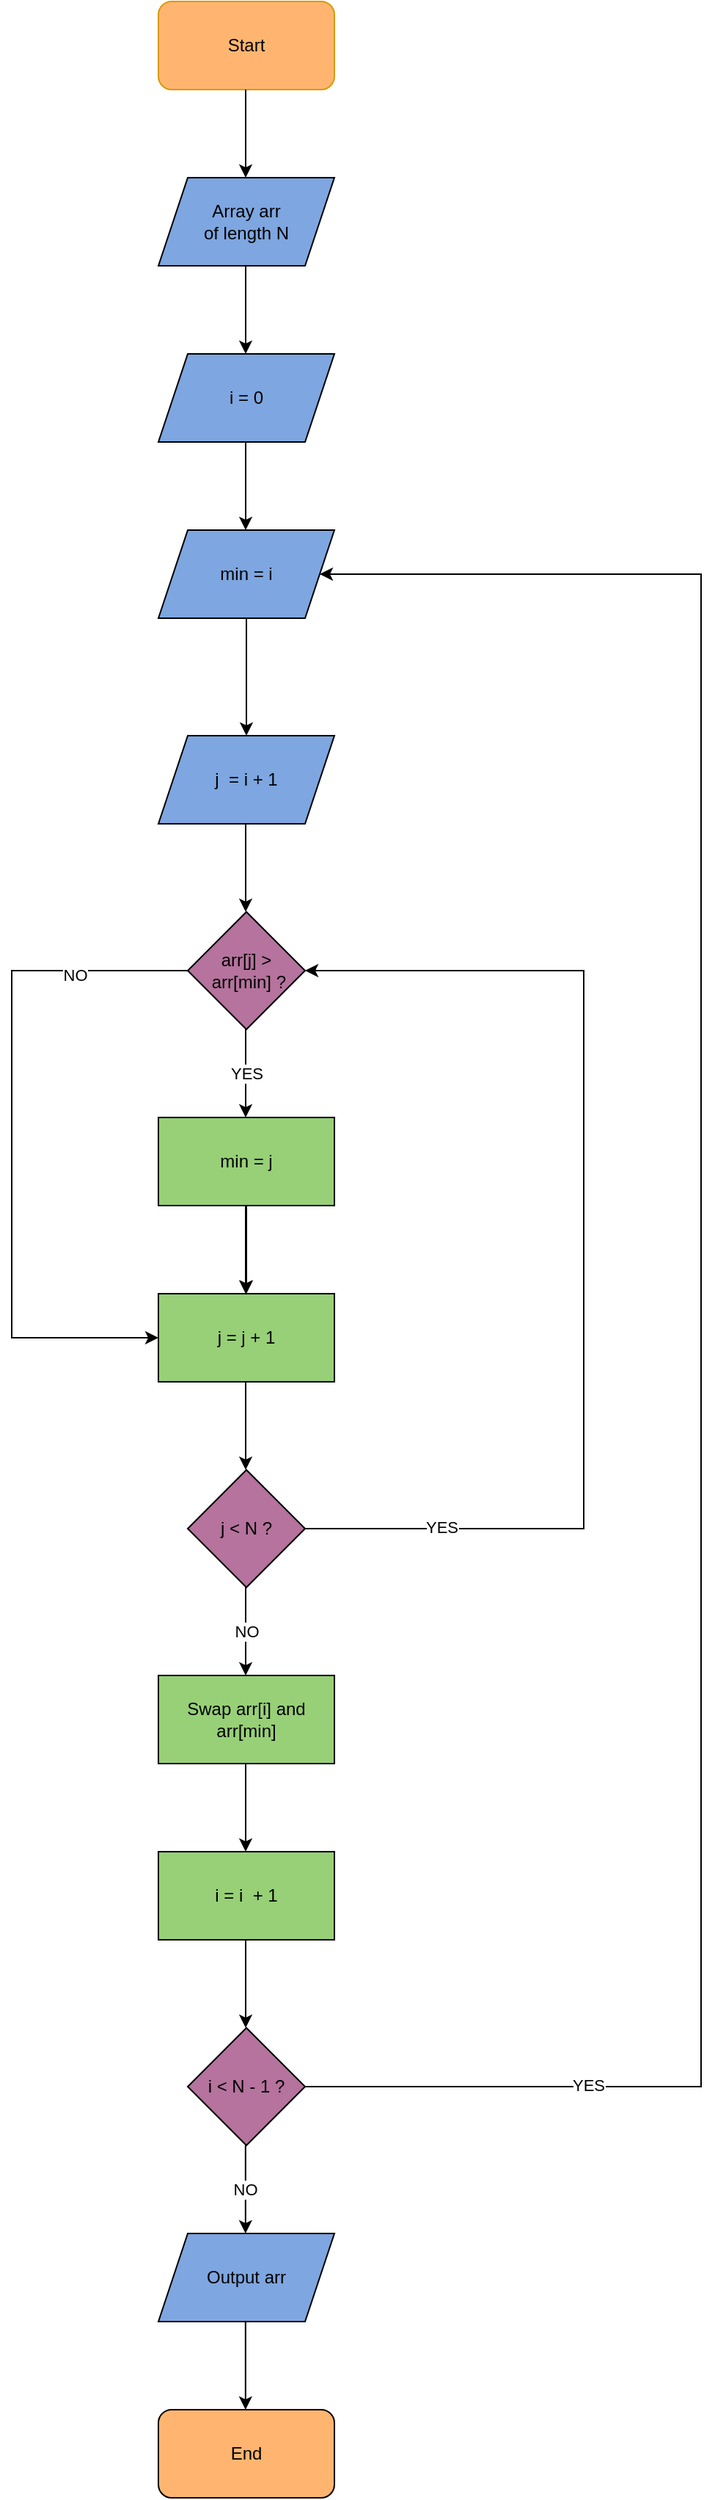 <mxfile version="16.5.6" type="github">
  <diagram id="_34-kTrX6uHlVkdKk4kG" name="Page-1">
    <mxGraphModel dx="1119" dy="1728" grid="1" gridSize="10" guides="1" tooltips="1" connect="1" arrows="1" fold="1" page="1" pageScale="1" pageWidth="850" pageHeight="1100" math="0" shadow="0">
      <root>
        <mxCell id="0" />
        <mxCell id="1" parent="0" />
        <mxCell id="5Lo-Xh0EnRHl1dD-hXu7-1" value="Start" style="rounded=1;whiteSpace=wrap;html=1;fillColor=#FFB570;strokeColor=#d79b00;" vertex="1" parent="1">
          <mxGeometry x="390" y="-260" width="120" height="60" as="geometry" />
        </mxCell>
        <mxCell id="5Lo-Xh0EnRHl1dD-hXu7-3" value="Array arr &lt;br&gt;of length N" style="shape=parallelogram;perimeter=parallelogramPerimeter;whiteSpace=wrap;html=1;fixedSize=1;fillColor=#7EA6E0;" vertex="1" parent="1">
          <mxGeometry x="390" y="-140" width="120" height="60" as="geometry" />
        </mxCell>
        <mxCell id="5Lo-Xh0EnRHl1dD-hXu7-4" value="" style="endArrow=classic;html=1;rounded=0;" edge="1" parent="1">
          <mxGeometry width="50" height="50" relative="1" as="geometry">
            <mxPoint x="449.5" y="-80" as="sourcePoint" />
            <mxPoint x="449.5" y="-20" as="targetPoint" />
          </mxGeometry>
        </mxCell>
        <mxCell id="5Lo-Xh0EnRHl1dD-hXu7-5" value="i = 0" style="shape=parallelogram;perimeter=parallelogramPerimeter;whiteSpace=wrap;html=1;fixedSize=1;fillColor=#7EA6E0;" vertex="1" parent="1">
          <mxGeometry x="390" y="-20" width="120" height="60" as="geometry" />
        </mxCell>
        <mxCell id="5Lo-Xh0EnRHl1dD-hXu7-6" value="" style="endArrow=classic;html=1;rounded=0;" edge="1" parent="1">
          <mxGeometry width="50" height="50" relative="1" as="geometry">
            <mxPoint x="449.5" y="300" as="sourcePoint" />
            <mxPoint x="449.5" y="360" as="targetPoint" />
          </mxGeometry>
        </mxCell>
        <mxCell id="5Lo-Xh0EnRHl1dD-hXu7-7" value="arr[j] &amp;gt; &amp;nbsp;arr[min] ?" style="rhombus;whiteSpace=wrap;html=1;fillColor=#B5739D;" vertex="1" parent="1">
          <mxGeometry x="410" y="360" width="80" height="80" as="geometry" />
        </mxCell>
        <mxCell id="5Lo-Xh0EnRHl1dD-hXu7-8" value="" style="endArrow=classic;html=1;rounded=0;entryX=0;entryY=0.5;entryDx=0;entryDy=0;" edge="1" parent="1" target="5Lo-Xh0EnRHl1dD-hXu7-14">
          <mxGeometry width="50" height="50" relative="1" as="geometry">
            <mxPoint x="410" y="400" as="sourcePoint" />
            <mxPoint x="290" y="560" as="targetPoint" />
            <Array as="points">
              <mxPoint x="290" y="400" />
              <mxPoint x="290" y="650" />
            </Array>
          </mxGeometry>
        </mxCell>
        <mxCell id="5Lo-Xh0EnRHl1dD-hXu7-9" value="NO" style="edgeLabel;html=1;align=center;verticalAlign=middle;resizable=0;points=[];" vertex="1" connectable="0" parent="5Lo-Xh0EnRHl1dD-hXu7-8">
          <mxGeometry x="-0.671" y="3" relative="1" as="geometry">
            <mxPoint as="offset" />
          </mxGeometry>
        </mxCell>
        <mxCell id="5Lo-Xh0EnRHl1dD-hXu7-10" value="YES" style="endArrow=classic;html=1;rounded=0;" edge="1" parent="1">
          <mxGeometry width="50" height="50" relative="1" as="geometry">
            <mxPoint x="449.5" y="440" as="sourcePoint" />
            <mxPoint x="449.5" y="500" as="targetPoint" />
          </mxGeometry>
        </mxCell>
        <mxCell id="5Lo-Xh0EnRHl1dD-hXu7-11" value="" style="edgeStyle=orthogonalEdgeStyle;rounded=0;orthogonalLoop=1;jettySize=auto;html=1;" edge="1" parent="1" source="5Lo-Xh0EnRHl1dD-hXu7-12" target="5Lo-Xh0EnRHl1dD-hXu7-14">
          <mxGeometry relative="1" as="geometry" />
        </mxCell>
        <mxCell id="5Lo-Xh0EnRHl1dD-hXu7-12" value="min = j" style="rounded=0;whiteSpace=wrap;html=1;fillColor=#97D077;" vertex="1" parent="1">
          <mxGeometry x="390" y="500" width="120" height="60" as="geometry" />
        </mxCell>
        <mxCell id="5Lo-Xh0EnRHl1dD-hXu7-13" value="" style="endArrow=classic;html=1;rounded=0;" edge="1" parent="1">
          <mxGeometry width="50" height="50" relative="1" as="geometry">
            <mxPoint x="449.5" y="560" as="sourcePoint" />
            <mxPoint x="449.5" y="620" as="targetPoint" />
          </mxGeometry>
        </mxCell>
        <mxCell id="5Lo-Xh0EnRHl1dD-hXu7-14" value="j = j + 1" style="rounded=0;whiteSpace=wrap;html=1;fillColor=#97D077;" vertex="1" parent="1">
          <mxGeometry x="390" y="620" width="120" height="60" as="geometry" />
        </mxCell>
        <mxCell id="5Lo-Xh0EnRHl1dD-hXu7-15" value="" style="endArrow=classic;html=1;rounded=0;" edge="1" parent="1">
          <mxGeometry width="50" height="50" relative="1" as="geometry">
            <mxPoint x="449.5" y="680" as="sourcePoint" />
            <mxPoint x="449.5" y="740" as="targetPoint" />
          </mxGeometry>
        </mxCell>
        <mxCell id="5Lo-Xh0EnRHl1dD-hXu7-16" value="j &amp;lt; N ?" style="rhombus;whiteSpace=wrap;html=1;fillColor=#B5739D;" vertex="1" parent="1">
          <mxGeometry x="410" y="740" width="80" height="80" as="geometry" />
        </mxCell>
        <mxCell id="5Lo-Xh0EnRHl1dD-hXu7-17" value="NO" style="endArrow=classic;html=1;rounded=0;" edge="1" parent="1">
          <mxGeometry width="50" height="50" relative="1" as="geometry">
            <mxPoint x="449.5" y="820" as="sourcePoint" />
            <mxPoint x="449.5" y="880" as="targetPoint" />
          </mxGeometry>
        </mxCell>
        <mxCell id="5Lo-Xh0EnRHl1dD-hXu7-18" value="Output arr" style="shape=parallelogram;perimeter=parallelogramPerimeter;whiteSpace=wrap;html=1;fixedSize=1;fillColor=#7EA6E0;" vertex="1" parent="1">
          <mxGeometry x="390" y="1260" width="120" height="60" as="geometry" />
        </mxCell>
        <mxCell id="5Lo-Xh0EnRHl1dD-hXu7-19" value="" style="endArrow=classic;html=1;rounded=0;" edge="1" parent="1">
          <mxGeometry width="50" height="50" relative="1" as="geometry">
            <mxPoint x="449.41" y="1320" as="sourcePoint" />
            <mxPoint x="449.41" y="1380" as="targetPoint" />
          </mxGeometry>
        </mxCell>
        <mxCell id="5Lo-Xh0EnRHl1dD-hXu7-20" value="End" style="rounded=1;whiteSpace=wrap;html=1;fillColor=#FFB570;" vertex="1" parent="1">
          <mxGeometry x="390" y="1380" width="120" height="60" as="geometry" />
        </mxCell>
        <mxCell id="5Lo-Xh0EnRHl1dD-hXu7-21" value="" style="endArrow=classic;html=1;rounded=0;entryX=1;entryY=0.5;entryDx=0;entryDy=0;" edge="1" parent="1" target="5Lo-Xh0EnRHl1dD-hXu7-7">
          <mxGeometry width="50" height="50" relative="1" as="geometry">
            <mxPoint x="489" y="780" as="sourcePoint" />
            <mxPoint x="680" y="400" as="targetPoint" />
            <Array as="points">
              <mxPoint x="680" y="780" />
              <mxPoint x="680" y="400" />
            </Array>
          </mxGeometry>
        </mxCell>
        <mxCell id="5Lo-Xh0EnRHl1dD-hXu7-22" value="YES" style="edgeLabel;html=1;align=center;verticalAlign=middle;resizable=0;points=[];" vertex="1" connectable="0" parent="5Lo-Xh0EnRHl1dD-hXu7-21">
          <mxGeometry x="-0.753" y="1" relative="1" as="geometry">
            <mxPoint as="offset" />
          </mxGeometry>
        </mxCell>
        <mxCell id="5Lo-Xh0EnRHl1dD-hXu7-23" value="Swap arr[i] and arr[min]" style="rounded=0;whiteSpace=wrap;html=1;fillColor=#97D077;" vertex="1" parent="1">
          <mxGeometry x="390" y="880" width="120" height="60" as="geometry" />
        </mxCell>
        <mxCell id="5Lo-Xh0EnRHl1dD-hXu7-24" value="i = i &amp;nbsp;+ 1" style="rounded=0;whiteSpace=wrap;html=1;fillColor=#97D077;" vertex="1" parent="1">
          <mxGeometry x="390" y="1000" width="120" height="60" as="geometry" />
        </mxCell>
        <mxCell id="5Lo-Xh0EnRHl1dD-hXu7-25" value="" style="endArrow=classic;html=1;rounded=0;" edge="1" parent="1">
          <mxGeometry width="50" height="50" relative="1" as="geometry">
            <mxPoint x="449.5" y="940" as="sourcePoint" />
            <mxPoint x="449.5" y="1000" as="targetPoint" />
          </mxGeometry>
        </mxCell>
        <mxCell id="5Lo-Xh0EnRHl1dD-hXu7-26" value="i &amp;lt; N - 1 ?" style="rhombus;whiteSpace=wrap;html=1;fillColor=#B5739D;" vertex="1" parent="1">
          <mxGeometry x="410" y="1120" width="80" height="80" as="geometry" />
        </mxCell>
        <mxCell id="5Lo-Xh0EnRHl1dD-hXu7-27" value="" style="endArrow=classic;html=1;rounded=0;" edge="1" parent="1">
          <mxGeometry width="50" height="50" relative="1" as="geometry">
            <mxPoint x="449.5" y="1060" as="sourcePoint" />
            <mxPoint x="449.5" y="1120" as="targetPoint" />
          </mxGeometry>
        </mxCell>
        <mxCell id="5Lo-Xh0EnRHl1dD-hXu7-28" value="NO" style="endArrow=classic;html=1;rounded=0;" edge="1" parent="1">
          <mxGeometry width="50" height="50" relative="1" as="geometry">
            <mxPoint x="449.41" y="1200" as="sourcePoint" />
            <mxPoint x="449.41" y="1260" as="targetPoint" />
          </mxGeometry>
        </mxCell>
        <mxCell id="5Lo-Xh0EnRHl1dD-hXu7-29" value="" style="endArrow=classic;html=1;rounded=0;entryX=1;entryY=0.5;entryDx=0;entryDy=0;" edge="1" parent="1" target="5Lo-Xh0EnRHl1dD-hXu7-61">
          <mxGeometry width="50" height="50" relative="1" as="geometry">
            <mxPoint x="490" y="1160" as="sourcePoint" />
            <mxPoint x="491" y="400" as="targetPoint" />
            <Array as="points">
              <mxPoint x="760" y="1160" />
              <mxPoint x="760" y="960" />
              <mxPoint x="760" y="780" />
              <mxPoint x="760" y="130" />
            </Array>
          </mxGeometry>
        </mxCell>
        <mxCell id="5Lo-Xh0EnRHl1dD-hXu7-30" value="YES" style="edgeLabel;html=1;align=center;verticalAlign=middle;resizable=0;points=[];" vertex="1" connectable="0" parent="5Lo-Xh0EnRHl1dD-hXu7-29">
          <mxGeometry x="-0.753" y="1" relative="1" as="geometry">
            <mxPoint as="offset" />
          </mxGeometry>
        </mxCell>
        <mxCell id="5Lo-Xh0EnRHl1dD-hXu7-61" value="min = i" style="shape=parallelogram;perimeter=parallelogramPerimeter;whiteSpace=wrap;html=1;fixedSize=1;fillColor=#7EA6E0;" vertex="1" parent="1">
          <mxGeometry x="390" y="100" width="120" height="60" as="geometry" />
        </mxCell>
        <mxCell id="5Lo-Xh0EnRHl1dD-hXu7-62" value="" style="endArrow=classic;html=1;rounded=0;" edge="1" parent="1">
          <mxGeometry width="50" height="50" relative="1" as="geometry">
            <mxPoint x="449.5" y="40" as="sourcePoint" />
            <mxPoint x="449.5" y="100" as="targetPoint" />
          </mxGeometry>
        </mxCell>
        <mxCell id="5Lo-Xh0EnRHl1dD-hXu7-64" value="" style="endArrow=classic;html=1;rounded=0;" edge="1" parent="1">
          <mxGeometry width="50" height="50" relative="1" as="geometry">
            <mxPoint x="449.5" y="-200" as="sourcePoint" />
            <mxPoint x="449.5" y="-140" as="targetPoint" />
          </mxGeometry>
        </mxCell>
        <mxCell id="5Lo-Xh0EnRHl1dD-hXu7-65" value="j &amp;nbsp;= i + 1" style="shape=parallelogram;perimeter=parallelogramPerimeter;whiteSpace=wrap;html=1;fixedSize=1;fillColor=#7EA6E0;" vertex="1" parent="1">
          <mxGeometry x="390" y="240" width="120" height="60" as="geometry" />
        </mxCell>
        <mxCell id="5Lo-Xh0EnRHl1dD-hXu7-66" value="" style="endArrow=classic;html=1;rounded=0;entryX=0.5;entryY=0;entryDx=0;entryDy=0;exitX=0.5;exitY=1;exitDx=0;exitDy=0;" edge="1" parent="1" source="5Lo-Xh0EnRHl1dD-hXu7-61" target="5Lo-Xh0EnRHl1dD-hXu7-65">
          <mxGeometry width="50" height="50" relative="1" as="geometry">
            <mxPoint x="449.5" y="170" as="sourcePoint" />
            <mxPoint x="449.5" y="230" as="targetPoint" />
          </mxGeometry>
        </mxCell>
      </root>
    </mxGraphModel>
  </diagram>
</mxfile>
